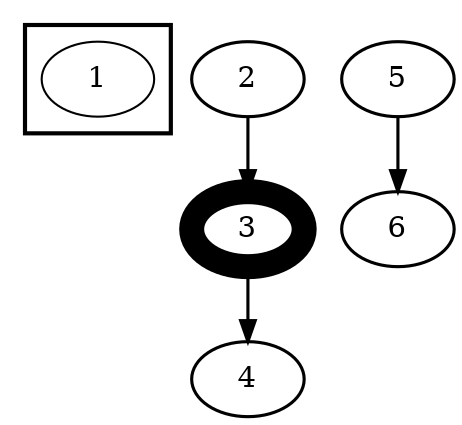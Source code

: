 /*******************************************************************************
 * Copyright (c) 2019 itemis AG and others.
 *
 * All rights reserved. This program and the accompanying materials
 * are made available under the terms of the Eclipse Public License v1.0
 * which accompanies this distribution, and is available at
 * http://www.eclipse.org/legal/epl-v10.html
 *
 * Contributors:
 *       Zoey Gerrit Prigge (itemis AG) - Initial text
 *
 *******************************************************************************/
 
digraph {
	subgraph clusterName {
		graph [penwidth=2];
		1
	}
	edge[penwidth=1.5]
	node[penwidth=1.5]
	
	2
	3 [penwidth=12]
	
	2->3
	3->4
	5->6[penwidth=1.5]
}